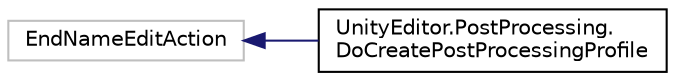 digraph "Graphical Class Hierarchy"
{
  edge [fontname="Helvetica",fontsize="10",labelfontname="Helvetica",labelfontsize="10"];
  node [fontname="Helvetica",fontsize="10",shape=record];
  rankdir="LR";
  Node220 [label="EndNameEditAction",height=0.2,width=0.4,color="grey75", fillcolor="white", style="filled"];
  Node220 -> Node0 [dir="back",color="midnightblue",fontsize="10",style="solid",fontname="Helvetica"];
  Node0 [label="UnityEditor.PostProcessing.\lDoCreatePostProcessingProfile",height=0.2,width=0.4,color="black", fillcolor="white", style="filled",URL="$class_unity_editor_1_1_post_processing_1_1_do_create_post_processing_profile.html"];
}
